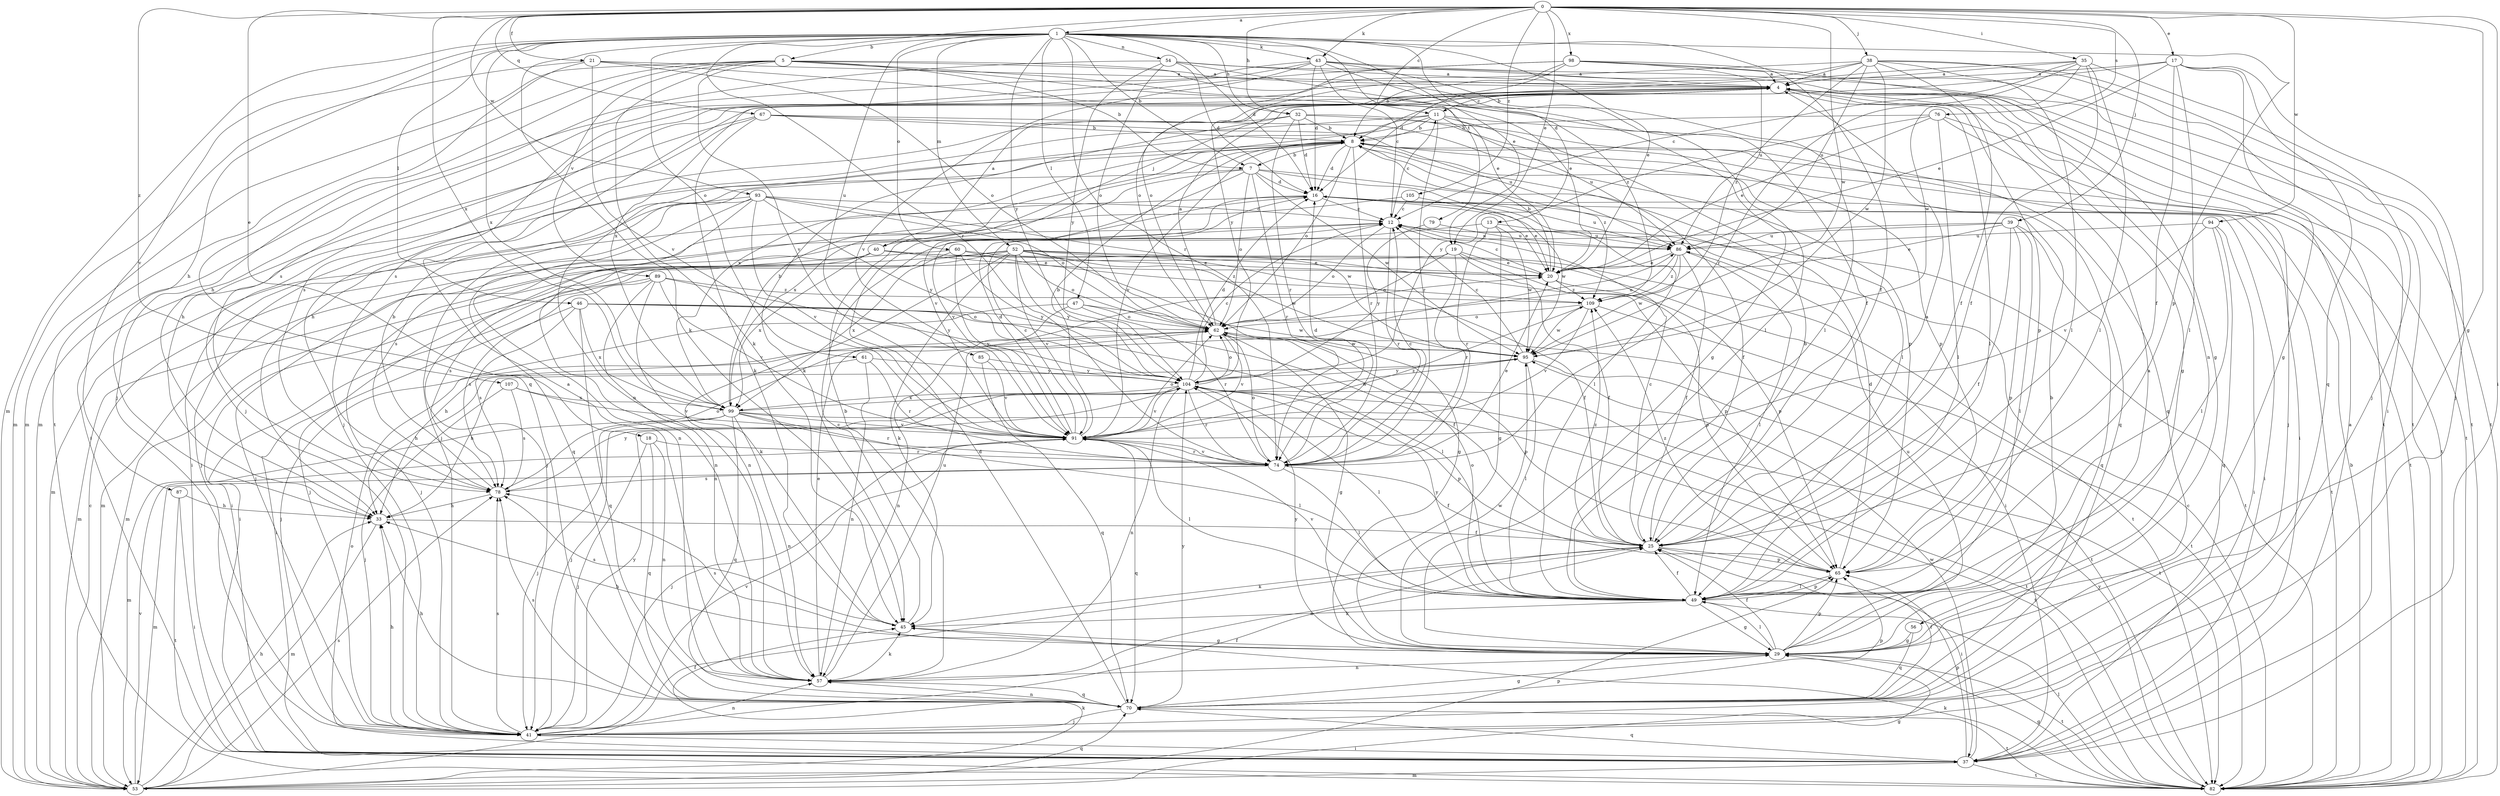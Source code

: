 strict digraph  {
0;
1;
4;
5;
7;
8;
11;
12;
13;
16;
17;
18;
19;
20;
21;
25;
29;
32;
33;
35;
37;
38;
39;
40;
41;
43;
45;
46;
47;
49;
52;
53;
54;
56;
57;
60;
61;
62;
65;
67;
70;
74;
76;
78;
79;
82;
85;
86;
87;
89;
91;
93;
94;
95;
98;
99;
104;
105;
107;
109;
0 -> 1  [label=a];
0 -> 11  [label=c];
0 -> 17  [label=e];
0 -> 18  [label=e];
0 -> 19  [label=e];
0 -> 21  [label=f];
0 -> 29  [label=g];
0 -> 32  [label=h];
0 -> 35  [label=i];
0 -> 37  [label=i];
0 -> 38  [label=j];
0 -> 39  [label=j];
0 -> 43  [label=k];
0 -> 67  [label=q];
0 -> 74  [label=r];
0 -> 76  [label=s];
0 -> 93  [label=w];
0 -> 94  [label=w];
0 -> 95  [label=w];
0 -> 98  [label=x];
0 -> 99  [label=x];
0 -> 105  [label=z];
0 -> 107  [label=z];
1 -> 5  [label=b];
1 -> 7  [label=b];
1 -> 13  [label=d];
1 -> 16  [label=d];
1 -> 19  [label=e];
1 -> 20  [label=e];
1 -> 25  [label=f];
1 -> 32  [label=h];
1 -> 33  [label=h];
1 -> 43  [label=k];
1 -> 45  [label=k];
1 -> 46  [label=l];
1 -> 47  [label=l];
1 -> 52  [label=m];
1 -> 53  [label=m];
1 -> 54  [label=n];
1 -> 60  [label=o];
1 -> 61  [label=o];
1 -> 65  [label=p];
1 -> 74  [label=r];
1 -> 79  [label=t];
1 -> 85  [label=u];
1 -> 87  [label=v];
1 -> 99  [label=x];
1 -> 104  [label=y];
4 -> 11  [label=c];
4 -> 29  [label=g];
4 -> 40  [label=j];
4 -> 41  [label=j];
4 -> 49  [label=l];
4 -> 56  [label=n];
4 -> 65  [label=p];
4 -> 78  [label=s];
4 -> 82  [label=t];
5 -> 4  [label=a];
5 -> 7  [label=b];
5 -> 20  [label=e];
5 -> 25  [label=f];
5 -> 41  [label=j];
5 -> 45  [label=k];
5 -> 49  [label=l];
5 -> 53  [label=m];
5 -> 82  [label=t];
5 -> 89  [label=v];
5 -> 91  [label=v];
7 -> 16  [label=d];
7 -> 25  [label=f];
7 -> 37  [label=i];
7 -> 49  [label=l];
7 -> 62  [label=o];
7 -> 74  [label=r];
7 -> 91  [label=v];
7 -> 95  [label=w];
7 -> 99  [label=x];
8 -> 7  [label=b];
8 -> 16  [label=d];
8 -> 41  [label=j];
8 -> 62  [label=o];
8 -> 70  [label=q];
8 -> 74  [label=r];
8 -> 82  [label=t];
8 -> 91  [label=v];
8 -> 109  [label=z];
11 -> 8  [label=b];
11 -> 33  [label=h];
11 -> 49  [label=l];
11 -> 57  [label=n];
11 -> 70  [label=q];
11 -> 74  [label=r];
11 -> 86  [label=u];
11 -> 99  [label=x];
12 -> 11  [label=c];
12 -> 62  [label=o];
12 -> 74  [label=r];
12 -> 82  [label=t];
12 -> 86  [label=u];
13 -> 29  [label=g];
13 -> 41  [label=j];
13 -> 74  [label=r];
13 -> 86  [label=u];
13 -> 95  [label=w];
16 -> 12  [label=c];
16 -> 20  [label=e];
16 -> 37  [label=i];
16 -> 53  [label=m];
16 -> 82  [label=t];
16 -> 86  [label=u];
16 -> 91  [label=v];
16 -> 95  [label=w];
17 -> 4  [label=a];
17 -> 8  [label=b];
17 -> 20  [label=e];
17 -> 25  [label=f];
17 -> 29  [label=g];
17 -> 41  [label=j];
17 -> 49  [label=l];
17 -> 70  [label=q];
18 -> 41  [label=j];
18 -> 57  [label=n];
18 -> 70  [label=q];
18 -> 74  [label=r];
19 -> 20  [label=e];
19 -> 25  [label=f];
19 -> 41  [label=j];
19 -> 62  [label=o];
19 -> 65  [label=p];
19 -> 74  [label=r];
20 -> 8  [label=b];
20 -> 12  [label=c];
20 -> 65  [label=p];
20 -> 109  [label=z];
21 -> 4  [label=a];
21 -> 20  [label=e];
21 -> 53  [label=m];
21 -> 62  [label=o];
21 -> 70  [label=q];
21 -> 91  [label=v];
25 -> 4  [label=a];
25 -> 8  [label=b];
25 -> 12  [label=c];
25 -> 37  [label=i];
25 -> 45  [label=k];
25 -> 57  [label=n];
25 -> 65  [label=p];
25 -> 109  [label=z];
29 -> 4  [label=a];
29 -> 8  [label=b];
29 -> 25  [label=f];
29 -> 33  [label=h];
29 -> 49  [label=l];
29 -> 57  [label=n];
29 -> 65  [label=p];
29 -> 78  [label=s];
29 -> 82  [label=t];
29 -> 86  [label=u];
29 -> 95  [label=w];
29 -> 104  [label=y];
32 -> 8  [label=b];
32 -> 16  [label=d];
32 -> 37  [label=i];
32 -> 41  [label=j];
32 -> 45  [label=k];
32 -> 65  [label=p];
32 -> 74  [label=r];
33 -> 25  [label=f];
33 -> 53  [label=m];
35 -> 4  [label=a];
35 -> 12  [label=c];
35 -> 25  [label=f];
35 -> 41  [label=j];
35 -> 49  [label=l];
35 -> 74  [label=r];
35 -> 95  [label=w];
35 -> 104  [label=y];
37 -> 4  [label=a];
37 -> 53  [label=m];
37 -> 62  [label=o];
37 -> 65  [label=p];
37 -> 70  [label=q];
37 -> 82  [label=t];
37 -> 95  [label=w];
38 -> 4  [label=a];
38 -> 25  [label=f];
38 -> 37  [label=i];
38 -> 49  [label=l];
38 -> 62  [label=o];
38 -> 82  [label=t];
38 -> 86  [label=u];
38 -> 95  [label=w];
38 -> 99  [label=x];
38 -> 109  [label=z];
39 -> 20  [label=e];
39 -> 25  [label=f];
39 -> 49  [label=l];
39 -> 53  [label=m];
39 -> 65  [label=p];
39 -> 70  [label=q];
39 -> 86  [label=u];
40 -> 4  [label=a];
40 -> 20  [label=e];
40 -> 37  [label=i];
40 -> 41  [label=j];
40 -> 57  [label=n];
40 -> 65  [label=p];
40 -> 99  [label=x];
41 -> 25  [label=f];
41 -> 33  [label=h];
41 -> 37  [label=i];
41 -> 57  [label=n];
41 -> 78  [label=s];
41 -> 91  [label=v];
41 -> 104  [label=y];
43 -> 4  [label=a];
43 -> 12  [label=c];
43 -> 16  [label=d];
43 -> 29  [label=g];
43 -> 49  [label=l];
43 -> 53  [label=m];
43 -> 78  [label=s];
43 -> 82  [label=t];
43 -> 91  [label=v];
45 -> 12  [label=c];
45 -> 29  [label=g];
45 -> 78  [label=s];
46 -> 25  [label=f];
46 -> 37  [label=i];
46 -> 49  [label=l];
46 -> 62  [label=o];
46 -> 70  [label=q];
46 -> 78  [label=s];
46 -> 99  [label=x];
47 -> 33  [label=h];
47 -> 41  [label=j];
47 -> 62  [label=o];
47 -> 74  [label=r];
47 -> 95  [label=w];
49 -> 25  [label=f];
49 -> 29  [label=g];
49 -> 45  [label=k];
49 -> 62  [label=o];
49 -> 65  [label=p];
49 -> 91  [label=v];
49 -> 104  [label=y];
52 -> 20  [label=e];
52 -> 25  [label=f];
52 -> 29  [label=g];
52 -> 37  [label=i];
52 -> 45  [label=k];
52 -> 53  [label=m];
52 -> 57  [label=n];
52 -> 62  [label=o];
52 -> 78  [label=s];
52 -> 82  [label=t];
52 -> 91  [label=v];
52 -> 95  [label=w];
52 -> 104  [label=y];
53 -> 12  [label=c];
53 -> 25  [label=f];
53 -> 29  [label=g];
53 -> 33  [label=h];
53 -> 45  [label=k];
53 -> 65  [label=p];
53 -> 70  [label=q];
53 -> 78  [label=s];
53 -> 91  [label=v];
54 -> 4  [label=a];
54 -> 16  [label=d];
54 -> 33  [label=h];
54 -> 62  [label=o];
54 -> 82  [label=t];
54 -> 104  [label=y];
54 -> 109  [label=z];
56 -> 29  [label=g];
56 -> 70  [label=q];
57 -> 4  [label=a];
57 -> 8  [label=b];
57 -> 20  [label=e];
57 -> 45  [label=k];
57 -> 70  [label=q];
57 -> 86  [label=u];
60 -> 20  [label=e];
60 -> 53  [label=m];
60 -> 91  [label=v];
60 -> 99  [label=x];
60 -> 104  [label=y];
60 -> 109  [label=z];
61 -> 33  [label=h];
61 -> 57  [label=n];
61 -> 74  [label=r];
61 -> 104  [label=y];
62 -> 4  [label=a];
62 -> 29  [label=g];
62 -> 57  [label=n];
62 -> 65  [label=p];
62 -> 82  [label=t];
62 -> 91  [label=v];
62 -> 95  [label=w];
65 -> 16  [label=d];
65 -> 49  [label=l];
65 -> 109  [label=z];
67 -> 8  [label=b];
67 -> 33  [label=h];
67 -> 37  [label=i];
67 -> 45  [label=k];
67 -> 65  [label=p];
67 -> 86  [label=u];
70 -> 16  [label=d];
70 -> 25  [label=f];
70 -> 29  [label=g];
70 -> 33  [label=h];
70 -> 41  [label=j];
70 -> 57  [label=n];
70 -> 65  [label=p];
70 -> 78  [label=s];
70 -> 82  [label=t];
70 -> 104  [label=y];
74 -> 12  [label=c];
74 -> 16  [label=d];
74 -> 20  [label=e];
74 -> 25  [label=f];
74 -> 49  [label=l];
74 -> 53  [label=m];
74 -> 62  [label=o];
74 -> 78  [label=s];
74 -> 91  [label=v];
76 -> 8  [label=b];
76 -> 20  [label=e];
76 -> 41  [label=j];
76 -> 49  [label=l];
76 -> 82  [label=t];
76 -> 104  [label=y];
78 -> 8  [label=b];
78 -> 33  [label=h];
78 -> 62  [label=o];
78 -> 104  [label=y];
79 -> 86  [label=u];
79 -> 104  [label=y];
82 -> 8  [label=b];
82 -> 12  [label=c];
82 -> 29  [label=g];
82 -> 45  [label=k];
82 -> 49  [label=l];
82 -> 104  [label=y];
85 -> 70  [label=q];
85 -> 91  [label=v];
85 -> 104  [label=y];
86 -> 20  [label=e];
86 -> 25  [label=f];
86 -> 49  [label=l];
86 -> 62  [label=o];
86 -> 95  [label=w];
86 -> 109  [label=z];
87 -> 33  [label=h];
87 -> 37  [label=i];
87 -> 82  [label=t];
89 -> 37  [label=i];
89 -> 45  [label=k];
89 -> 57  [label=n];
89 -> 78  [label=s];
89 -> 91  [label=v];
89 -> 104  [label=y];
89 -> 109  [label=z];
91 -> 8  [label=b];
91 -> 12  [label=c];
91 -> 16  [label=d];
91 -> 41  [label=j];
91 -> 49  [label=l];
91 -> 62  [label=o];
91 -> 70  [label=q];
91 -> 74  [label=r];
91 -> 109  [label=z];
93 -> 12  [label=c];
93 -> 41  [label=j];
93 -> 57  [label=n];
93 -> 62  [label=o];
93 -> 70  [label=q];
93 -> 78  [label=s];
93 -> 91  [label=v];
93 -> 95  [label=w];
93 -> 104  [label=y];
94 -> 37  [label=i];
94 -> 49  [label=l];
94 -> 70  [label=q];
94 -> 86  [label=u];
94 -> 91  [label=v];
95 -> 12  [label=c];
95 -> 33  [label=h];
95 -> 49  [label=l];
95 -> 82  [label=t];
95 -> 104  [label=y];
98 -> 4  [label=a];
98 -> 8  [label=b];
98 -> 16  [label=d];
98 -> 29  [label=g];
98 -> 62  [label=o];
98 -> 78  [label=s];
98 -> 82  [label=t];
98 -> 86  [label=u];
99 -> 8  [label=b];
99 -> 41  [label=j];
99 -> 49  [label=l];
99 -> 53  [label=m];
99 -> 57  [label=n];
99 -> 70  [label=q];
99 -> 74  [label=r];
99 -> 82  [label=t];
99 -> 91  [label=v];
99 -> 95  [label=w];
104 -> 12  [label=c];
104 -> 16  [label=d];
104 -> 41  [label=j];
104 -> 49  [label=l];
104 -> 57  [label=n];
104 -> 62  [label=o];
104 -> 65  [label=p];
104 -> 74  [label=r];
104 -> 82  [label=t];
104 -> 91  [label=v];
104 -> 99  [label=x];
105 -> 12  [label=c];
105 -> 20  [label=e];
105 -> 41  [label=j];
107 -> 41  [label=j];
107 -> 78  [label=s];
107 -> 91  [label=v];
107 -> 99  [label=x];
109 -> 62  [label=o];
109 -> 82  [label=t];
109 -> 91  [label=v];
109 -> 95  [label=w];
}
